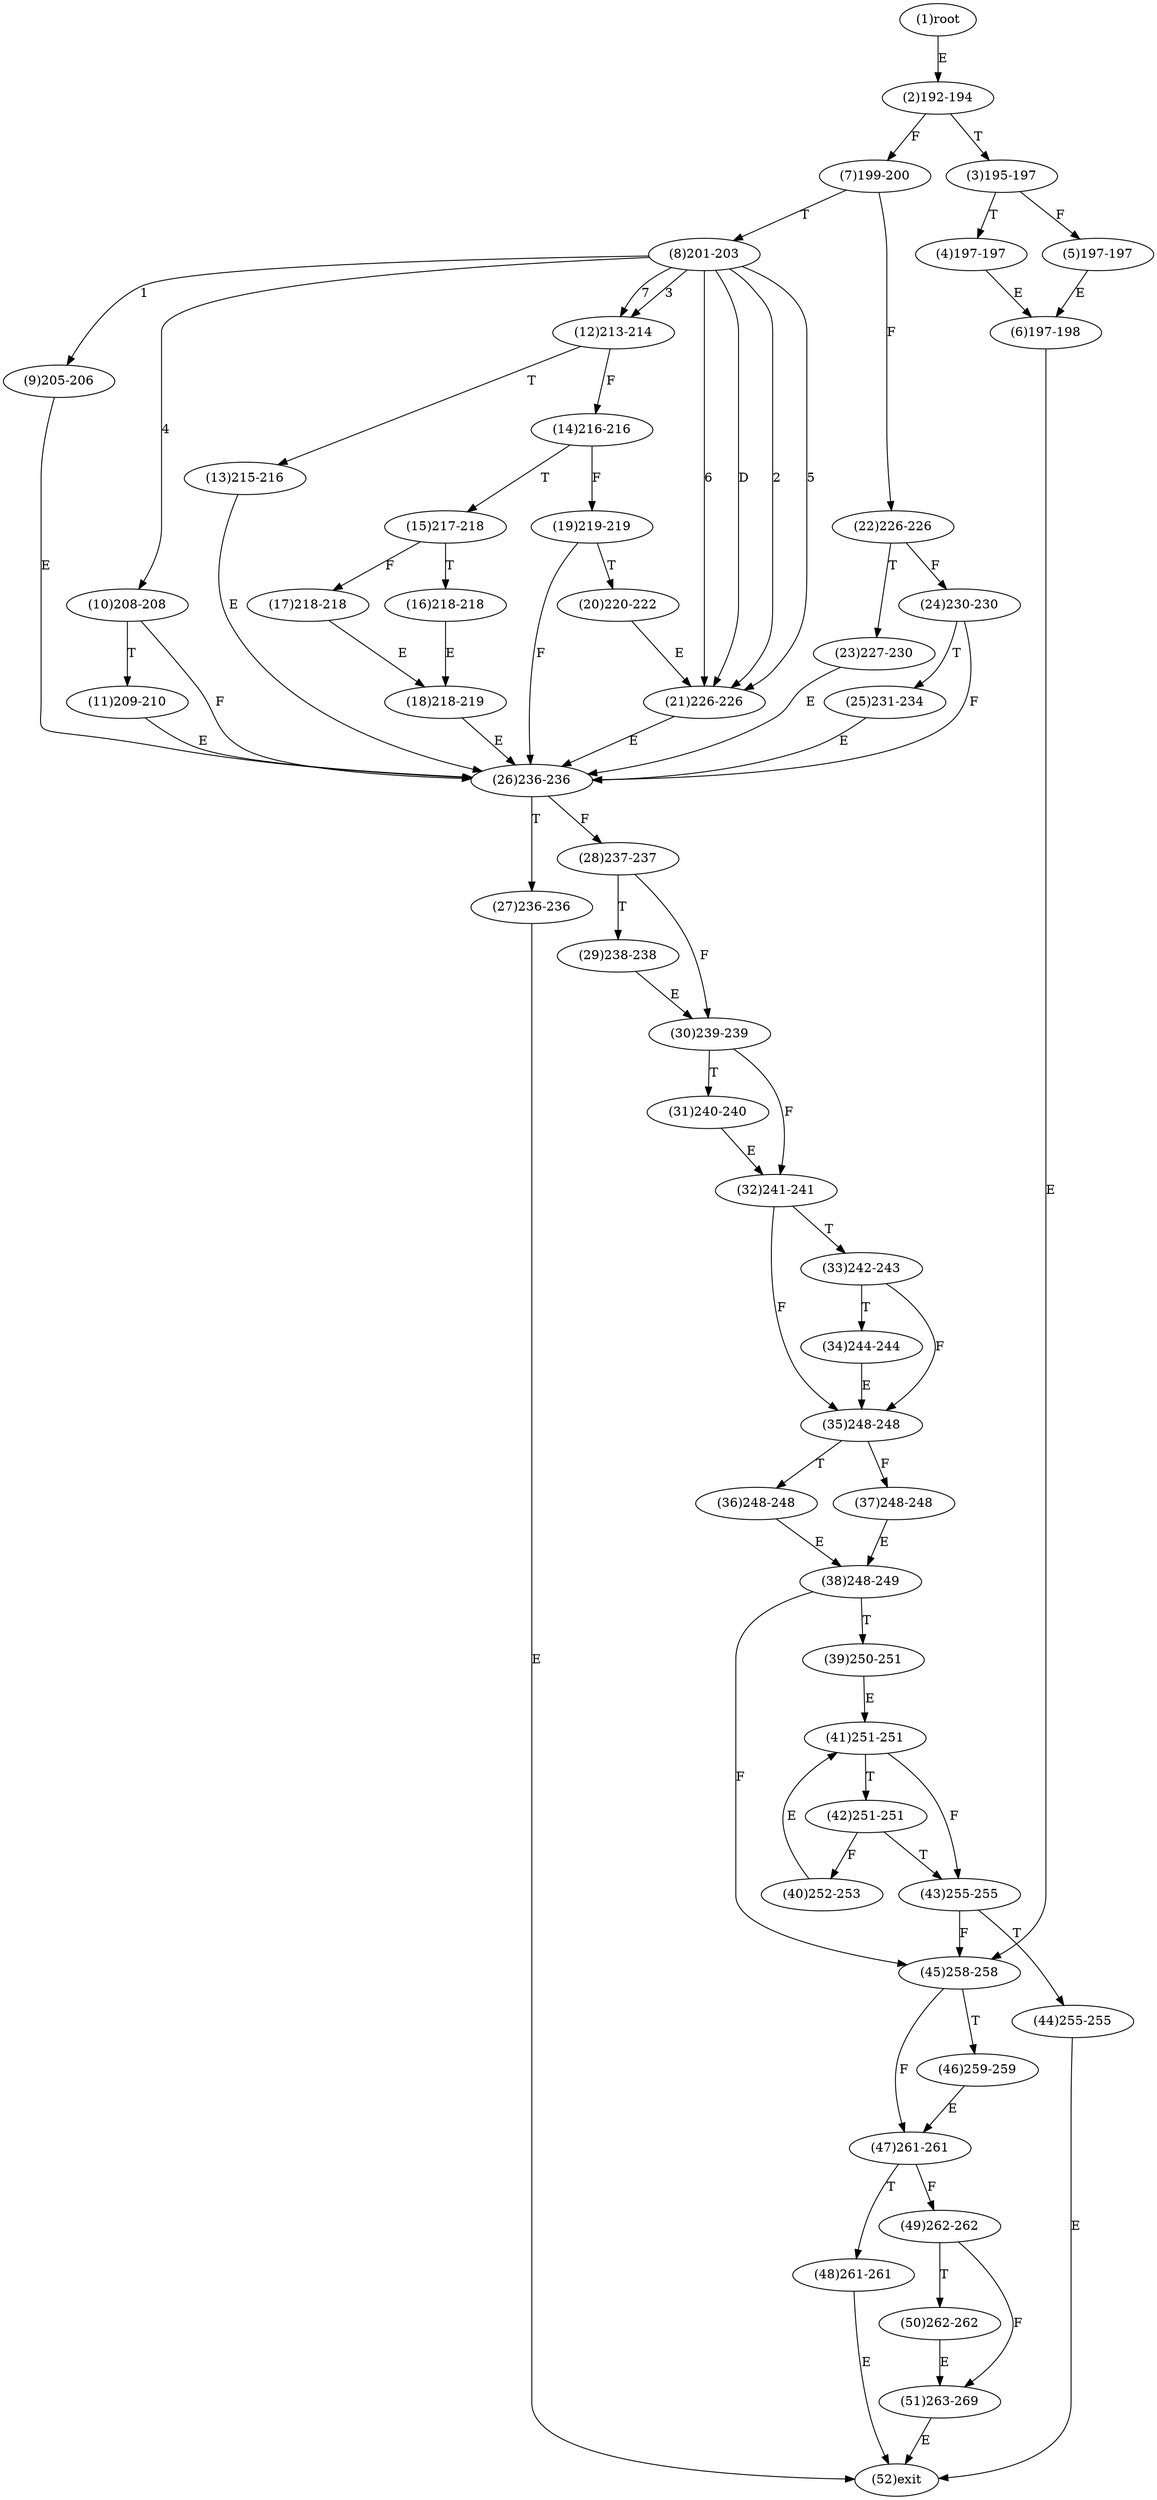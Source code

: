 digraph "" { 
1[ label="(1)root"];
2[ label="(2)192-194"];
3[ label="(3)195-197"];
4[ label="(4)197-197"];
5[ label="(5)197-197"];
6[ label="(6)197-198"];
7[ label="(7)199-200"];
8[ label="(8)201-203"];
9[ label="(9)205-206"];
10[ label="(10)208-208"];
11[ label="(11)209-210"];
12[ label="(12)213-214"];
13[ label="(13)215-216"];
14[ label="(14)216-216"];
15[ label="(15)217-218"];
17[ label="(17)218-218"];
16[ label="(16)218-218"];
19[ label="(19)219-219"];
18[ label="(18)218-219"];
21[ label="(21)226-226"];
20[ label="(20)220-222"];
23[ label="(23)227-230"];
22[ label="(22)226-226"];
25[ label="(25)231-234"];
24[ label="(24)230-230"];
27[ label="(27)236-236"];
26[ label="(26)236-236"];
29[ label="(29)238-238"];
28[ label="(28)237-237"];
31[ label="(31)240-240"];
30[ label="(30)239-239"];
34[ label="(34)244-244"];
35[ label="(35)248-248"];
32[ label="(32)241-241"];
33[ label="(33)242-243"];
38[ label="(38)248-249"];
39[ label="(39)250-251"];
36[ label="(36)248-248"];
37[ label="(37)248-248"];
42[ label="(42)251-251"];
43[ label="(43)255-255"];
40[ label="(40)252-253"];
41[ label="(41)251-251"];
46[ label="(46)259-259"];
47[ label="(47)261-261"];
44[ label="(44)255-255"];
45[ label="(45)258-258"];
51[ label="(51)263-269"];
50[ label="(50)262-262"];
49[ label="(49)262-262"];
48[ label="(48)261-261"];
52[ label="(52)exit"];
1->2[ label="E"];
2->7[ label="F"];
2->3[ label="T"];
3->5[ label="F"];
3->4[ label="T"];
4->6[ label="E"];
5->6[ label="E"];
6->45[ label="E"];
7->22[ label="F"];
7->8[ label="T"];
8->9[ label="1"];
8->21[ label="2"];
8->12[ label="3"];
8->10[ label="4"];
8->21[ label="5"];
8->21[ label="6"];
8->12[ label="7"];
8->21[ label="D"];
9->26[ label="E"];
10->26[ label="F"];
10->11[ label="T"];
11->26[ label="E"];
12->14[ label="F"];
12->13[ label="T"];
13->26[ label="E"];
14->19[ label="F"];
14->15[ label="T"];
15->17[ label="F"];
15->16[ label="T"];
16->18[ label="E"];
17->18[ label="E"];
18->26[ label="E"];
19->26[ label="F"];
19->20[ label="T"];
20->21[ label="E"];
21->26[ label="E"];
22->24[ label="F"];
22->23[ label="T"];
23->26[ label="E"];
24->26[ label="F"];
24->25[ label="T"];
25->26[ label="E"];
26->28[ label="F"];
26->27[ label="T"];
27->52[ label="E"];
28->30[ label="F"];
28->29[ label="T"];
29->30[ label="E"];
30->32[ label="F"];
30->31[ label="T"];
31->32[ label="E"];
32->35[ label="F"];
32->33[ label="T"];
33->35[ label="F"];
33->34[ label="T"];
34->35[ label="E"];
35->37[ label="F"];
35->36[ label="T"];
36->38[ label="E"];
37->38[ label="E"];
38->45[ label="F"];
38->39[ label="T"];
39->41[ label="E"];
40->41[ label="E"];
41->43[ label="F"];
41->42[ label="T"];
42->40[ label="F"];
42->43[ label="T"];
43->45[ label="F"];
43->44[ label="T"];
44->52[ label="E"];
45->47[ label="F"];
45->46[ label="T"];
46->47[ label="E"];
47->49[ label="F"];
47->48[ label="T"];
48->52[ label="E"];
49->51[ label="F"];
49->50[ label="T"];
50->51[ label="E"];
51->52[ label="E"];
}